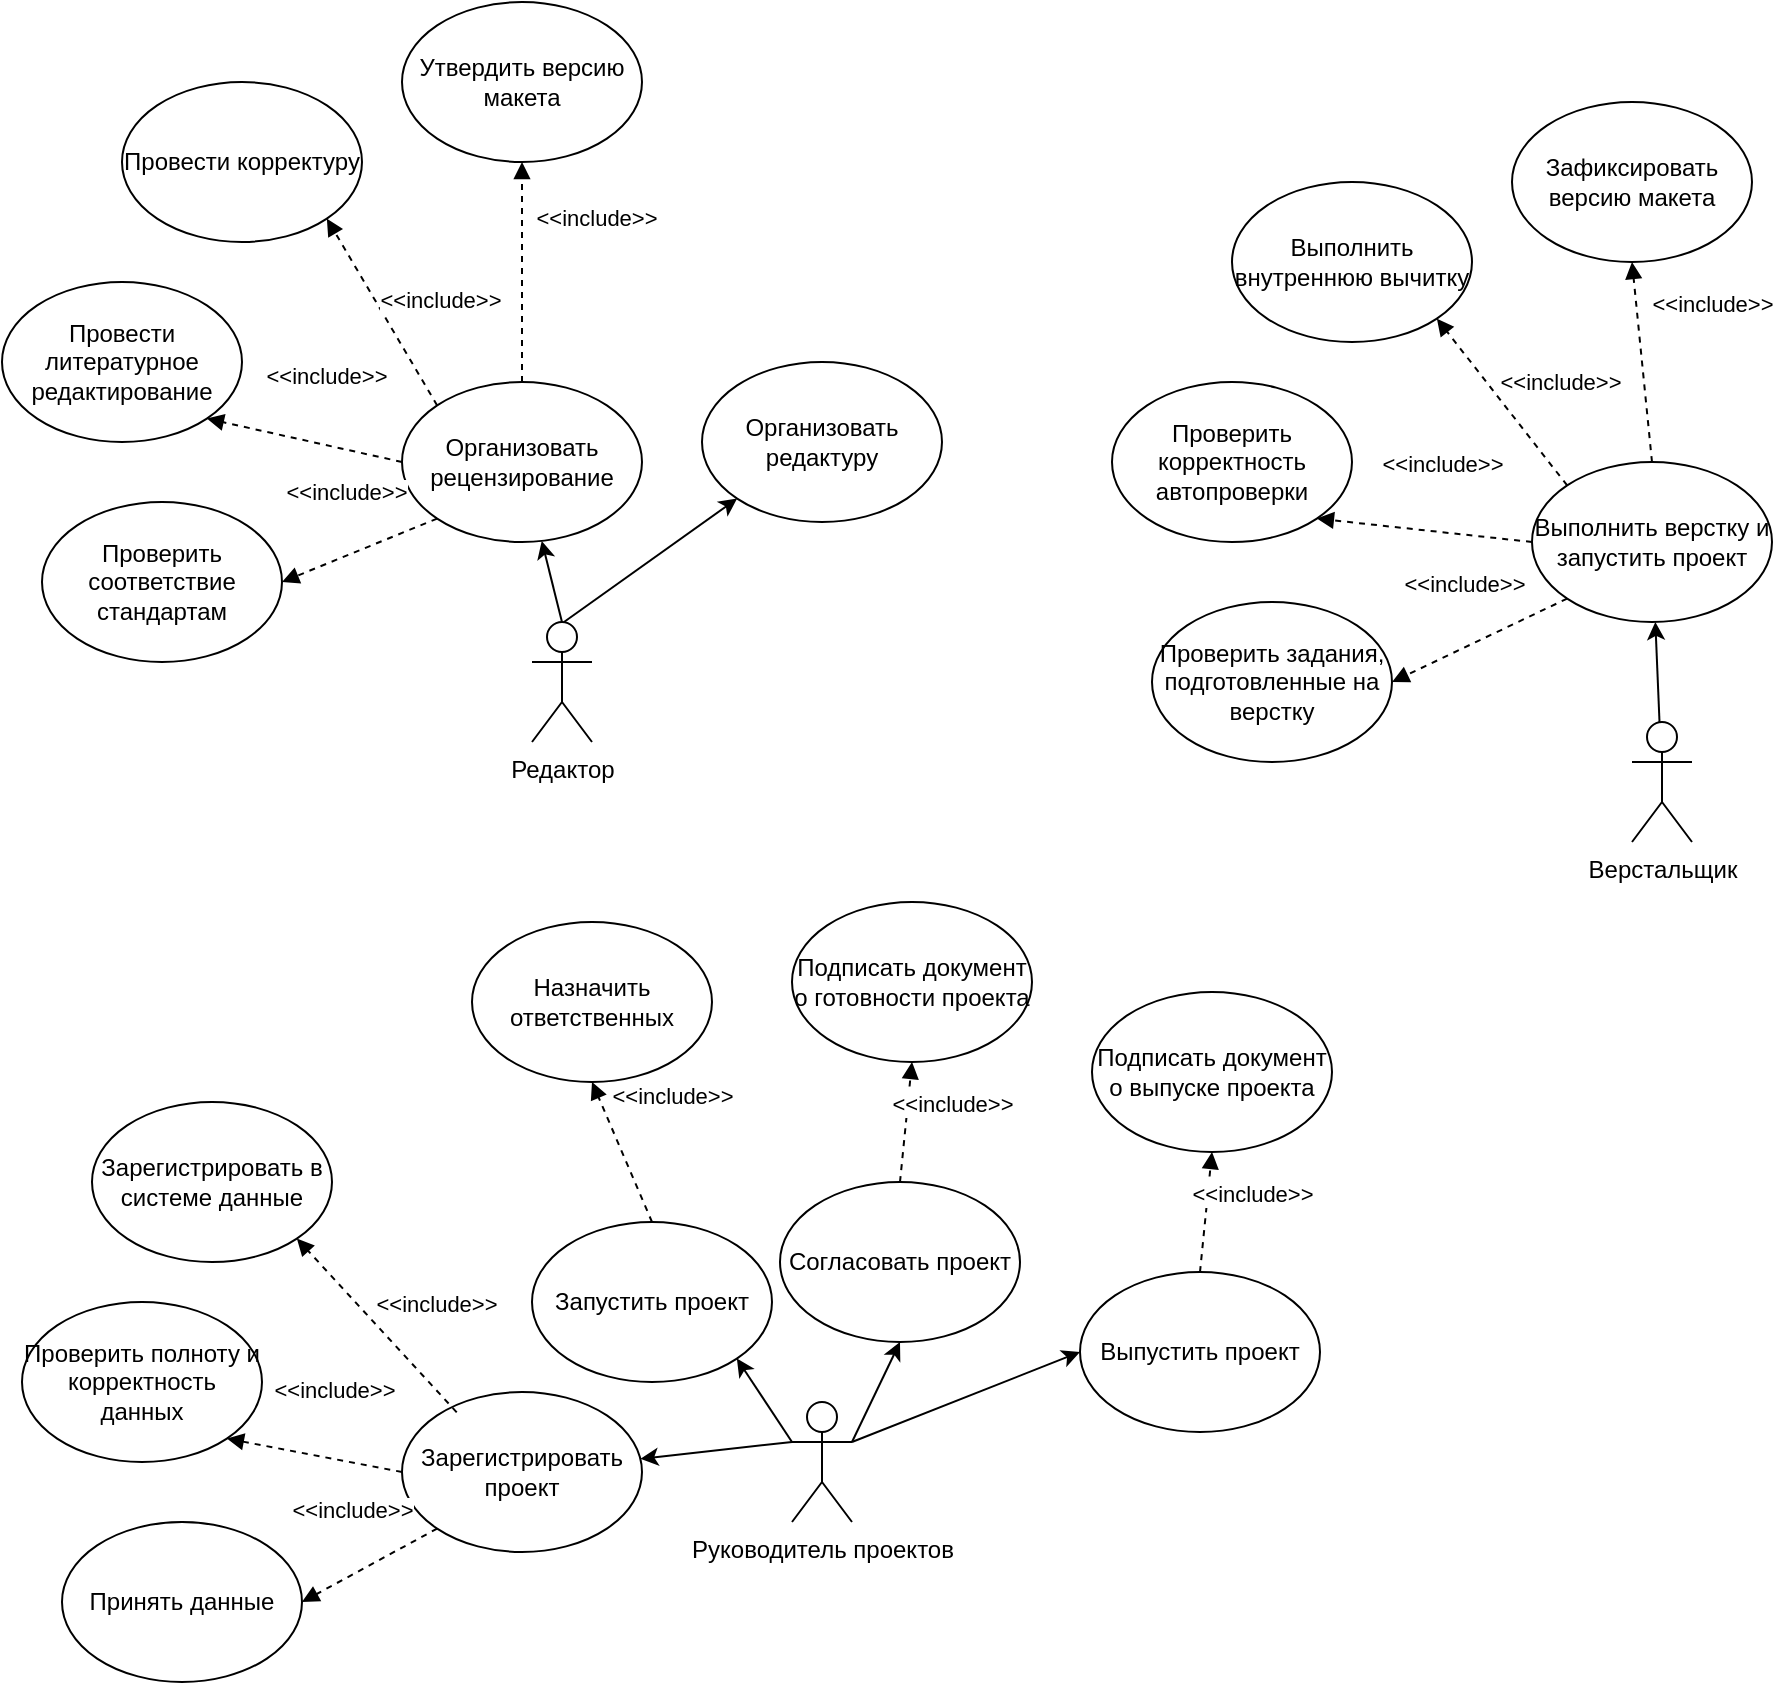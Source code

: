 <mxfile version="28.2.7">
  <diagram name="Страница — 1" id="bEXq31MA50mlBmq4X1hF">
    <mxGraphModel dx="834" dy="536" grid="1" gridSize="10" guides="1" tooltips="1" connect="1" arrows="1" fold="1" page="1" pageScale="1" pageWidth="827" pageHeight="1169" math="0" shadow="0">
      <root>
        <mxCell id="0" />
        <mxCell id="1" parent="0" />
        <mxCell id="_rOi5QwThFD7gU0Cutfc-1" value="Редактор" style="shape=umlActor;verticalLabelPosition=bottom;verticalAlign=top;html=1;outlineConnect=0;" vertex="1" parent="1">
          <mxGeometry x="290" y="340" width="30" height="60" as="geometry" />
        </mxCell>
        <mxCell id="_rOi5QwThFD7gU0Cutfc-16" style="rounded=0;orthogonalLoop=1;jettySize=auto;html=1;" edge="1" parent="1" source="_rOi5QwThFD7gU0Cutfc-2" target="_rOi5QwThFD7gU0Cutfc-12">
          <mxGeometry relative="1" as="geometry" />
        </mxCell>
        <mxCell id="_rOi5QwThFD7gU0Cutfc-2" value="Верстальщик" style="shape=umlActor;verticalLabelPosition=bottom;verticalAlign=top;html=1;outlineConnect=0;" vertex="1" parent="1">
          <mxGeometry x="840" y="390" width="30" height="60" as="geometry" />
        </mxCell>
        <mxCell id="_rOi5QwThFD7gU0Cutfc-17" style="rounded=0;orthogonalLoop=1;jettySize=auto;html=1;exitX=1;exitY=0.333;exitDx=0;exitDy=0;exitPerimeter=0;entryX=0.5;entryY=1;entryDx=0;entryDy=0;" edge="1" parent="1" source="_rOi5QwThFD7gU0Cutfc-3" target="_rOi5QwThFD7gU0Cutfc-10">
          <mxGeometry relative="1" as="geometry" />
        </mxCell>
        <mxCell id="_rOi5QwThFD7gU0Cutfc-18" style="rounded=0;orthogonalLoop=1;jettySize=auto;html=1;exitX=0;exitY=0.333;exitDx=0;exitDy=0;exitPerimeter=0;" edge="1" parent="1" source="_rOi5QwThFD7gU0Cutfc-3" target="_rOi5QwThFD7gU0Cutfc-8">
          <mxGeometry relative="1" as="geometry" />
        </mxCell>
        <mxCell id="_rOi5QwThFD7gU0Cutfc-3" value="Руководитель проектов" style="shape=umlActor;verticalLabelPosition=bottom;verticalAlign=top;html=1;outlineConnect=0;" vertex="1" parent="1">
          <mxGeometry x="420" y="730" width="30" height="60" as="geometry" />
        </mxCell>
        <mxCell id="_rOi5QwThFD7gU0Cutfc-8" value="Зарегистрировать проект" style="ellipse;whiteSpace=wrap;html=1;" vertex="1" parent="1">
          <mxGeometry x="225" y="725" width="120" height="80" as="geometry" />
        </mxCell>
        <mxCell id="_rOi5QwThFD7gU0Cutfc-10" value="Согласовать проект" style="ellipse;whiteSpace=wrap;html=1;" vertex="1" parent="1">
          <mxGeometry x="414" y="620" width="120" height="80" as="geometry" />
        </mxCell>
        <mxCell id="_rOi5QwThFD7gU0Cutfc-12" value="Выполнить верстку и запустить проект" style="ellipse;whiteSpace=wrap;html=1;" vertex="1" parent="1">
          <mxGeometry x="790" y="260" width="120" height="80" as="geometry" />
        </mxCell>
        <mxCell id="_rOi5QwThFD7gU0Cutfc-13" value="Принять данные" style="ellipse;whiteSpace=wrap;html=1;" vertex="1" parent="1">
          <mxGeometry x="55" y="790" width="120" height="80" as="geometry" />
        </mxCell>
        <mxCell id="_rOi5QwThFD7gU0Cutfc-21" value="&amp;lt;&amp;lt;include&amp;gt;&amp;gt;" style="html=1;verticalAlign=bottom;endArrow=block;curved=0;rounded=0;exitX=0;exitY=1;exitDx=0;exitDy=0;entryX=1;entryY=0.5;entryDx=0;entryDy=0;dashed=1;" edge="1" parent="1" source="_rOi5QwThFD7gU0Cutfc-8" target="_rOi5QwThFD7gU0Cutfc-13">
          <mxGeometry x="-0.03" y="-21" width="80" relative="1" as="geometry">
            <mxPoint x="350" y="590" as="sourcePoint" />
            <mxPoint x="430" y="590" as="targetPoint" />
            <mxPoint as="offset" />
          </mxGeometry>
        </mxCell>
        <mxCell id="_rOi5QwThFD7gU0Cutfc-22" value="Проверить полноту и корректность данных" style="ellipse;whiteSpace=wrap;html=1;" vertex="1" parent="1">
          <mxGeometry x="35" y="680" width="120" height="80" as="geometry" />
        </mxCell>
        <mxCell id="_rOi5QwThFD7gU0Cutfc-23" value="&amp;lt;&amp;lt;include&amp;gt;&amp;gt;" style="html=1;verticalAlign=bottom;endArrow=block;curved=0;rounded=0;exitX=0;exitY=0.5;exitDx=0;exitDy=0;entryX=1;entryY=1;entryDx=0;entryDy=0;dashed=1;" edge="1" parent="1" target="_rOi5QwThFD7gU0Cutfc-22" source="_rOi5QwThFD7gU0Cutfc-8">
          <mxGeometry x="-0.119" y="-25" width="80" relative="1" as="geometry">
            <mxPoint x="350" y="620" as="sourcePoint" />
            <mxPoint x="510" y="510" as="targetPoint" />
            <mxPoint as="offset" />
          </mxGeometry>
        </mxCell>
        <mxCell id="_rOi5QwThFD7gU0Cutfc-24" value="Зарегистрировать в системе данные" style="ellipse;whiteSpace=wrap;html=1;" vertex="1" parent="1">
          <mxGeometry x="70" y="580" width="120" height="80" as="geometry" />
        </mxCell>
        <mxCell id="_rOi5QwThFD7gU0Cutfc-25" value="&amp;lt;&amp;lt;include&amp;gt;&amp;gt;" style="html=1;verticalAlign=bottom;endArrow=block;curved=0;rounded=0;exitX=0.228;exitY=0.127;exitDx=0;exitDy=0;entryX=1;entryY=1;entryDx=0;entryDy=0;exitPerimeter=0;dashed=1;" edge="1" parent="1" target="_rOi5QwThFD7gU0Cutfc-24" source="_rOi5QwThFD7gU0Cutfc-8">
          <mxGeometry x="-0.321" y="-23" width="80" relative="1" as="geometry">
            <mxPoint x="457" y="660" as="sourcePoint" />
            <mxPoint x="650" y="508" as="targetPoint" />
            <mxPoint as="offset" />
          </mxGeometry>
        </mxCell>
        <mxCell id="_rOi5QwThFD7gU0Cutfc-26" value="Назначить ответственных" style="ellipse;whiteSpace=wrap;html=1;" vertex="1" parent="1">
          <mxGeometry x="260" y="490" width="120" height="80" as="geometry" />
        </mxCell>
        <mxCell id="_rOi5QwThFD7gU0Cutfc-27" value="&amp;lt;&amp;lt;include&amp;gt;&amp;gt;" style="html=1;verticalAlign=bottom;endArrow=block;curved=0;rounded=0;exitX=0.5;exitY=0;exitDx=0;exitDy=0;entryX=0.5;entryY=1;entryDx=0;entryDy=0;dashed=1;" edge="1" parent="1" target="_rOi5QwThFD7gU0Cutfc-26" source="_rOi5QwThFD7gU0Cutfc-75">
          <mxGeometry x="0.2" y="-30" width="80" relative="1" as="geometry">
            <mxPoint x="417" y="612" as="sourcePoint" />
            <mxPoint x="610" y="460" as="targetPoint" />
            <mxPoint as="offset" />
          </mxGeometry>
        </mxCell>
        <mxCell id="_rOi5QwThFD7gU0Cutfc-34" value="Подписать документ о готовности проекта" style="ellipse;whiteSpace=wrap;html=1;" vertex="1" parent="1">
          <mxGeometry x="420" y="480" width="120" height="80" as="geometry" />
        </mxCell>
        <mxCell id="_rOi5QwThFD7gU0Cutfc-35" value="&amp;lt;&amp;lt;include&amp;gt;&amp;gt;" style="html=1;verticalAlign=bottom;endArrow=block;curved=0;rounded=0;exitX=0.5;exitY=0;exitDx=0;exitDy=0;entryX=0.5;entryY=1;entryDx=0;entryDy=0;dashed=1;" edge="1" parent="1" target="_rOi5QwThFD7gU0Cutfc-34" source="_rOi5QwThFD7gU0Cutfc-10">
          <mxGeometry x="0.076" y="-23" width="80" relative="1" as="geometry">
            <mxPoint x="830" y="650" as="sourcePoint" />
            <mxPoint x="1110" y="450" as="targetPoint" />
            <mxPoint as="offset" />
          </mxGeometry>
        </mxCell>
        <mxCell id="_rOi5QwThFD7gU0Cutfc-36" value="Проверить задания, подготовленные&amp;nbsp;на верстку" style="ellipse;whiteSpace=wrap;html=1;" vertex="1" parent="1">
          <mxGeometry x="600" y="330" width="120" height="80" as="geometry" />
        </mxCell>
        <mxCell id="_rOi5QwThFD7gU0Cutfc-37" value="&amp;lt;&amp;lt;include&amp;gt;&amp;gt;" style="html=1;verticalAlign=bottom;endArrow=block;curved=0;rounded=0;exitX=0;exitY=1;exitDx=0;exitDy=0;entryX=1;entryY=0.5;entryDx=0;entryDy=0;dashed=1;" edge="1" parent="1" target="_rOi5QwThFD7gU0Cutfc-36" source="_rOi5QwThFD7gU0Cutfc-12">
          <mxGeometry x="-0.03" y="-21" width="80" relative="1" as="geometry">
            <mxPoint x="798" y="328" as="sourcePoint" />
            <mxPoint x="940" y="190" as="targetPoint" />
            <mxPoint as="offset" />
          </mxGeometry>
        </mxCell>
        <mxCell id="_rOi5QwThFD7gU0Cutfc-38" value="Проверить корректность автопроверки" style="ellipse;whiteSpace=wrap;html=1;" vertex="1" parent="1">
          <mxGeometry x="580" y="220" width="120" height="80" as="geometry" />
        </mxCell>
        <mxCell id="_rOi5QwThFD7gU0Cutfc-39" value="&amp;lt;&amp;lt;include&amp;gt;&amp;gt;" style="html=1;verticalAlign=bottom;endArrow=block;curved=0;rounded=0;exitX=0;exitY=0.5;exitDx=0;exitDy=0;entryX=1;entryY=1;entryDx=0;entryDy=0;dashed=1;" edge="1" parent="1" target="_rOi5QwThFD7gU0Cutfc-38" source="_rOi5QwThFD7gU0Cutfc-12">
          <mxGeometry x="-0.119" y="-25" width="80" relative="1" as="geometry">
            <mxPoint x="780" y="300" as="sourcePoint" />
            <mxPoint x="1020" y="110" as="targetPoint" />
            <mxPoint as="offset" />
          </mxGeometry>
        </mxCell>
        <mxCell id="_rOi5QwThFD7gU0Cutfc-40" value="Выполнить внутреннюю вычитку" style="ellipse;whiteSpace=wrap;html=1;" vertex="1" parent="1">
          <mxGeometry x="640" y="120" width="120" height="80" as="geometry" />
        </mxCell>
        <mxCell id="_rOi5QwThFD7gU0Cutfc-41" value="&amp;lt;&amp;lt;include&amp;gt;&amp;gt;" style="html=1;verticalAlign=bottom;endArrow=block;curved=0;rounded=0;entryX=1;entryY=1;entryDx=0;entryDy=0;exitX=0;exitY=0;exitDx=0;exitDy=0;dashed=1;" edge="1" parent="1" target="_rOi5QwThFD7gU0Cutfc-40" source="_rOi5QwThFD7gU0Cutfc-12">
          <mxGeometry x="-0.321" y="-23" width="80" relative="1" as="geometry">
            <mxPoint x="810" y="270" as="sourcePoint" />
            <mxPoint x="1160" y="108" as="targetPoint" />
            <mxPoint as="offset" />
          </mxGeometry>
        </mxCell>
        <mxCell id="_rOi5QwThFD7gU0Cutfc-42" value="Зафиксировать версию макета" style="ellipse;whiteSpace=wrap;html=1;" vertex="1" parent="1">
          <mxGeometry x="780" y="80" width="120" height="80" as="geometry" />
        </mxCell>
        <mxCell id="_rOi5QwThFD7gU0Cutfc-43" value="&amp;lt;&amp;lt;include&amp;gt;&amp;gt;" style="html=1;verticalAlign=bottom;endArrow=block;curved=0;rounded=0;exitX=0.5;exitY=0;exitDx=0;exitDy=0;entryX=0.5;entryY=1;entryDx=0;entryDy=0;dashed=1;" edge="1" parent="1" target="_rOi5QwThFD7gU0Cutfc-42" source="_rOi5QwThFD7gU0Cutfc-12">
          <mxGeometry x="0.327" y="-37" width="80" relative="1" as="geometry">
            <mxPoint x="840" y="260" as="sourcePoint" />
            <mxPoint x="1120" y="60" as="targetPoint" />
            <mxPoint as="offset" />
          </mxGeometry>
        </mxCell>
        <mxCell id="_rOi5QwThFD7gU0Cutfc-54" style="rounded=0;orthogonalLoop=1;jettySize=auto;html=1;exitX=0.5;exitY=0;exitDx=0;exitDy=0;exitPerimeter=0;" edge="1" parent="1" target="_rOi5QwThFD7gU0Cutfc-55" source="_rOi5QwThFD7gU0Cutfc-1">
          <mxGeometry relative="1" as="geometry">
            <mxPoint x="299" y="340" as="sourcePoint" />
          </mxGeometry>
        </mxCell>
        <mxCell id="_rOi5QwThFD7gU0Cutfc-55" value="Организовать рецензирование" style="ellipse;whiteSpace=wrap;html=1;" vertex="1" parent="1">
          <mxGeometry x="225" y="220" width="120" height="80" as="geometry" />
        </mxCell>
        <mxCell id="_rOi5QwThFD7gU0Cutfc-56" value="Проверить соответствие стандартам" style="ellipse;whiteSpace=wrap;html=1;" vertex="1" parent="1">
          <mxGeometry x="45" y="280" width="120" height="80" as="geometry" />
        </mxCell>
        <mxCell id="_rOi5QwThFD7gU0Cutfc-57" value="&amp;lt;&amp;lt;include&amp;gt;&amp;gt;" style="html=1;verticalAlign=bottom;endArrow=block;curved=0;rounded=0;exitX=0;exitY=1;exitDx=0;exitDy=0;entryX=1;entryY=0.5;entryDx=0;entryDy=0;dashed=1;" edge="1" parent="1" source="_rOi5QwThFD7gU0Cutfc-55" target="_rOi5QwThFD7gU0Cutfc-56">
          <mxGeometry x="-0.03" y="-21" width="80" relative="1" as="geometry">
            <mxPoint x="243" y="278" as="sourcePoint" />
            <mxPoint x="385" y="140" as="targetPoint" />
            <mxPoint as="offset" />
          </mxGeometry>
        </mxCell>
        <mxCell id="_rOi5QwThFD7gU0Cutfc-58" value="Провести литературное редактирование" style="ellipse;whiteSpace=wrap;html=1;" vertex="1" parent="1">
          <mxGeometry x="25" y="170" width="120" height="80" as="geometry" />
        </mxCell>
        <mxCell id="_rOi5QwThFD7gU0Cutfc-59" value="&amp;lt;&amp;lt;include&amp;gt;&amp;gt;" style="html=1;verticalAlign=bottom;endArrow=block;curved=0;rounded=0;exitX=0;exitY=0.5;exitDx=0;exitDy=0;entryX=1;entryY=1;entryDx=0;entryDy=0;dashed=1;" edge="1" parent="1" source="_rOi5QwThFD7gU0Cutfc-55" target="_rOi5QwThFD7gU0Cutfc-58">
          <mxGeometry x="-0.119" y="-25" width="80" relative="1" as="geometry">
            <mxPoint x="225" y="250" as="sourcePoint" />
            <mxPoint x="465" y="60" as="targetPoint" />
            <mxPoint as="offset" />
          </mxGeometry>
        </mxCell>
        <mxCell id="_rOi5QwThFD7gU0Cutfc-60" value="Провести корректуру" style="ellipse;whiteSpace=wrap;html=1;" vertex="1" parent="1">
          <mxGeometry x="85" y="70" width="120" height="80" as="geometry" />
        </mxCell>
        <mxCell id="_rOi5QwThFD7gU0Cutfc-61" value="&amp;lt;&amp;lt;include&amp;gt;&amp;gt;" style="html=1;verticalAlign=bottom;endArrow=block;curved=0;rounded=0;entryX=1;entryY=1;entryDx=0;entryDy=0;exitX=0;exitY=0;exitDx=0;exitDy=0;dashed=1;" edge="1" parent="1" source="_rOi5QwThFD7gU0Cutfc-55" target="_rOi5QwThFD7gU0Cutfc-60">
          <mxGeometry x="-0.321" y="-23" width="80" relative="1" as="geometry">
            <mxPoint x="255" y="220" as="sourcePoint" />
            <mxPoint x="605" y="58" as="targetPoint" />
            <mxPoint as="offset" />
          </mxGeometry>
        </mxCell>
        <mxCell id="_rOi5QwThFD7gU0Cutfc-62" value="Утвердить версию макета" style="ellipse;whiteSpace=wrap;html=1;" vertex="1" parent="1">
          <mxGeometry x="225" y="30" width="120" height="80" as="geometry" />
        </mxCell>
        <mxCell id="_rOi5QwThFD7gU0Cutfc-63" value="&amp;lt;&amp;lt;include&amp;gt;&amp;gt;" style="html=1;verticalAlign=bottom;endArrow=block;curved=0;rounded=0;exitX=0.5;exitY=0;exitDx=0;exitDy=0;entryX=0.5;entryY=1;entryDx=0;entryDy=0;dashed=1;" edge="1" parent="1" source="_rOi5QwThFD7gU0Cutfc-55" target="_rOi5QwThFD7gU0Cutfc-62">
          <mxGeometry x="0.327" y="-37" width="80" relative="1" as="geometry">
            <mxPoint x="285" y="210" as="sourcePoint" />
            <mxPoint x="565" y="10" as="targetPoint" />
            <mxPoint as="offset" />
          </mxGeometry>
        </mxCell>
        <mxCell id="_rOi5QwThFD7gU0Cutfc-67" style="rounded=0;orthogonalLoop=1;jettySize=auto;html=1;entryX=0;entryY=0.5;entryDx=0;entryDy=0;" edge="1" parent="1" target="_rOi5QwThFD7gU0Cutfc-68">
          <mxGeometry relative="1" as="geometry">
            <mxPoint x="450" y="750" as="sourcePoint" />
          </mxGeometry>
        </mxCell>
        <mxCell id="_rOi5QwThFD7gU0Cutfc-68" value="Выпустить проект" style="ellipse;whiteSpace=wrap;html=1;" vertex="1" parent="1">
          <mxGeometry x="564" y="665" width="120" height="80" as="geometry" />
        </mxCell>
        <mxCell id="_rOi5QwThFD7gU0Cutfc-69" value="Подписать документ о выпуске проекта" style="ellipse;whiteSpace=wrap;html=1;" vertex="1" parent="1">
          <mxGeometry x="570" y="525" width="120" height="80" as="geometry" />
        </mxCell>
        <mxCell id="_rOi5QwThFD7gU0Cutfc-70" value="&amp;lt;&amp;lt;include&amp;gt;&amp;gt;" style="html=1;verticalAlign=bottom;endArrow=block;curved=0;rounded=0;exitX=0.5;exitY=0;exitDx=0;exitDy=0;entryX=0.5;entryY=1;entryDx=0;entryDy=0;dashed=1;" edge="1" parent="1" source="_rOi5QwThFD7gU0Cutfc-68" target="_rOi5QwThFD7gU0Cutfc-69">
          <mxGeometry x="0.076" y="-23" width="80" relative="1" as="geometry">
            <mxPoint x="980" y="695" as="sourcePoint" />
            <mxPoint x="1260" y="495" as="targetPoint" />
            <mxPoint as="offset" />
          </mxGeometry>
        </mxCell>
        <mxCell id="_rOi5QwThFD7gU0Cutfc-75" value="Запустить проект" style="ellipse;whiteSpace=wrap;html=1;" vertex="1" parent="1">
          <mxGeometry x="290" y="640" width="120" height="80" as="geometry" />
        </mxCell>
        <mxCell id="_rOi5QwThFD7gU0Cutfc-76" style="rounded=0;orthogonalLoop=1;jettySize=auto;html=1;exitX=0;exitY=0.333;exitDx=0;exitDy=0;exitPerimeter=0;entryX=1;entryY=1;entryDx=0;entryDy=0;" edge="1" parent="1" source="_rOi5QwThFD7gU0Cutfc-3" target="_rOi5QwThFD7gU0Cutfc-75">
          <mxGeometry relative="1" as="geometry">
            <mxPoint x="456" y="750" as="sourcePoint" />
            <mxPoint x="380" y="759" as="targetPoint" />
          </mxGeometry>
        </mxCell>
        <mxCell id="_rOi5QwThFD7gU0Cutfc-77" value="Организовать редактуру" style="ellipse;whiteSpace=wrap;html=1;" vertex="1" parent="1">
          <mxGeometry x="375" y="210" width="120" height="80" as="geometry" />
        </mxCell>
        <mxCell id="_rOi5QwThFD7gU0Cutfc-79" style="rounded=0;orthogonalLoop=1;jettySize=auto;html=1;entryX=0;entryY=1;entryDx=0;entryDy=0;" edge="1" parent="1" target="_rOi5QwThFD7gU0Cutfc-77">
          <mxGeometry relative="1" as="geometry">
            <mxPoint x="306" y="340" as="sourcePoint" />
            <mxPoint x="300" y="300" as="targetPoint" />
          </mxGeometry>
        </mxCell>
      </root>
    </mxGraphModel>
  </diagram>
</mxfile>
